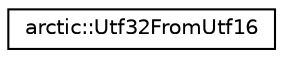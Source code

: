 digraph "Graphical Class Hierarchy"
{
 // LATEX_PDF_SIZE
  edge [fontname="Helvetica",fontsize="10",labelfontname="Helvetica",labelfontsize="10"];
  node [fontname="Helvetica",fontsize="10",shape=record];
  rankdir="LR";
  Node0 [label="arctic::Utf32FromUtf16",height=0.2,width=0.4,color="black", fillcolor="white", style="filled",URL="$classarctic_1_1_utf32_from_utf16.html",tooltip=" "];
}
